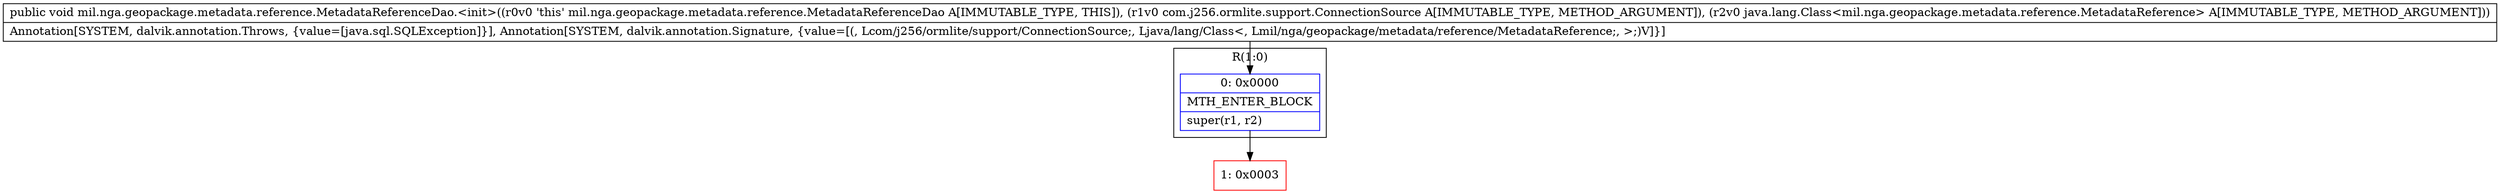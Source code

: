digraph "CFG formil.nga.geopackage.metadata.reference.MetadataReferenceDao.\<init\>(Lcom\/j256\/ormlite\/support\/ConnectionSource;Ljava\/lang\/Class;)V" {
subgraph cluster_Region_1808824533 {
label = "R(1:0)";
node [shape=record,color=blue];
Node_0 [shape=record,label="{0\:\ 0x0000|MTH_ENTER_BLOCK\l|super(r1, r2)\l}"];
}
Node_1 [shape=record,color=red,label="{1\:\ 0x0003}"];
MethodNode[shape=record,label="{public void mil.nga.geopackage.metadata.reference.MetadataReferenceDao.\<init\>((r0v0 'this' mil.nga.geopackage.metadata.reference.MetadataReferenceDao A[IMMUTABLE_TYPE, THIS]), (r1v0 com.j256.ormlite.support.ConnectionSource A[IMMUTABLE_TYPE, METHOD_ARGUMENT]), (r2v0 java.lang.Class\<mil.nga.geopackage.metadata.reference.MetadataReference\> A[IMMUTABLE_TYPE, METHOD_ARGUMENT]))  | Annotation[SYSTEM, dalvik.annotation.Throws, \{value=[java.sql.SQLException]\}], Annotation[SYSTEM, dalvik.annotation.Signature, \{value=[(, Lcom\/j256\/ormlite\/support\/ConnectionSource;, Ljava\/lang\/Class\<, Lmil\/nga\/geopackage\/metadata\/reference\/MetadataReference;, \>;)V]\}]\l}"];
MethodNode -> Node_0;
Node_0 -> Node_1;
}

